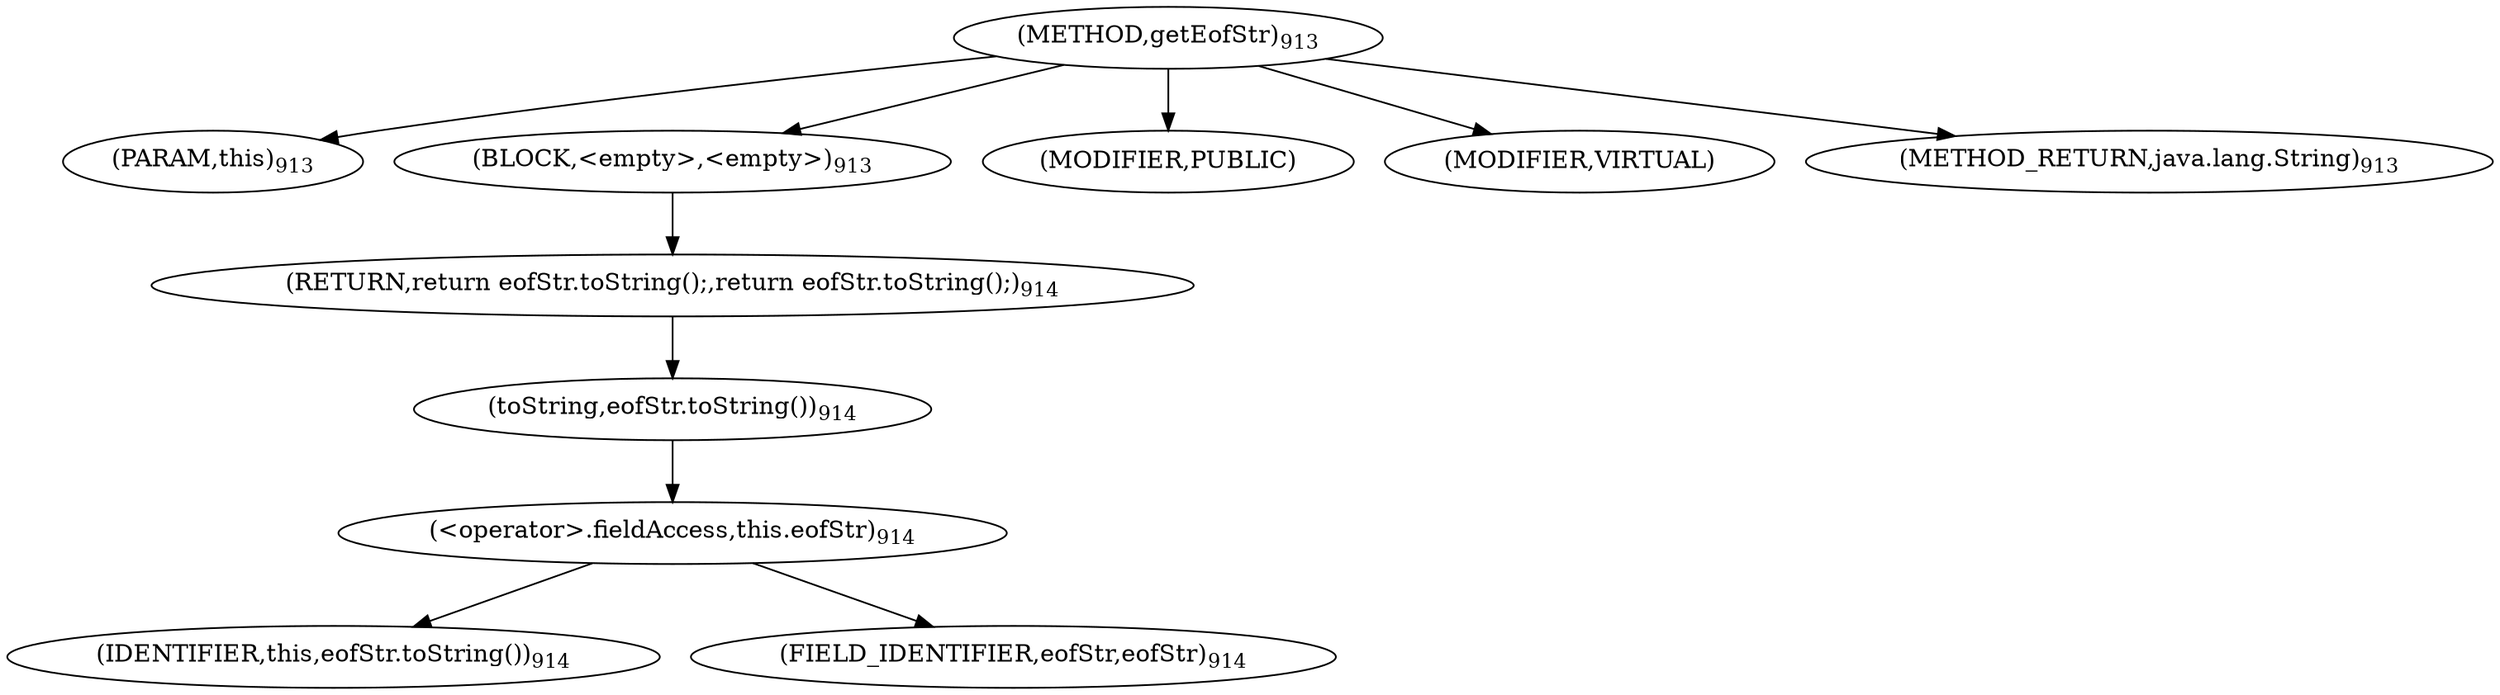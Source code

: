 digraph "getEofStr" {  
"2349" [label = <(METHOD,getEofStr)<SUB>913</SUB>> ]
"2350" [label = <(PARAM,this)<SUB>913</SUB>> ]
"2351" [label = <(BLOCK,&lt;empty&gt;,&lt;empty&gt;)<SUB>913</SUB>> ]
"2352" [label = <(RETURN,return eofStr.toString();,return eofStr.toString();)<SUB>914</SUB>> ]
"2353" [label = <(toString,eofStr.toString())<SUB>914</SUB>> ]
"2354" [label = <(&lt;operator&gt;.fieldAccess,this.eofStr)<SUB>914</SUB>> ]
"2355" [label = <(IDENTIFIER,this,eofStr.toString())<SUB>914</SUB>> ]
"2356" [label = <(FIELD_IDENTIFIER,eofStr,eofStr)<SUB>914</SUB>> ]
"2357" [label = <(MODIFIER,PUBLIC)> ]
"2358" [label = <(MODIFIER,VIRTUAL)> ]
"2359" [label = <(METHOD_RETURN,java.lang.String)<SUB>913</SUB>> ]
  "2349" -> "2350" 
  "2349" -> "2351" 
  "2349" -> "2357" 
  "2349" -> "2358" 
  "2349" -> "2359" 
  "2351" -> "2352" 
  "2352" -> "2353" 
  "2353" -> "2354" 
  "2354" -> "2355" 
  "2354" -> "2356" 
}
